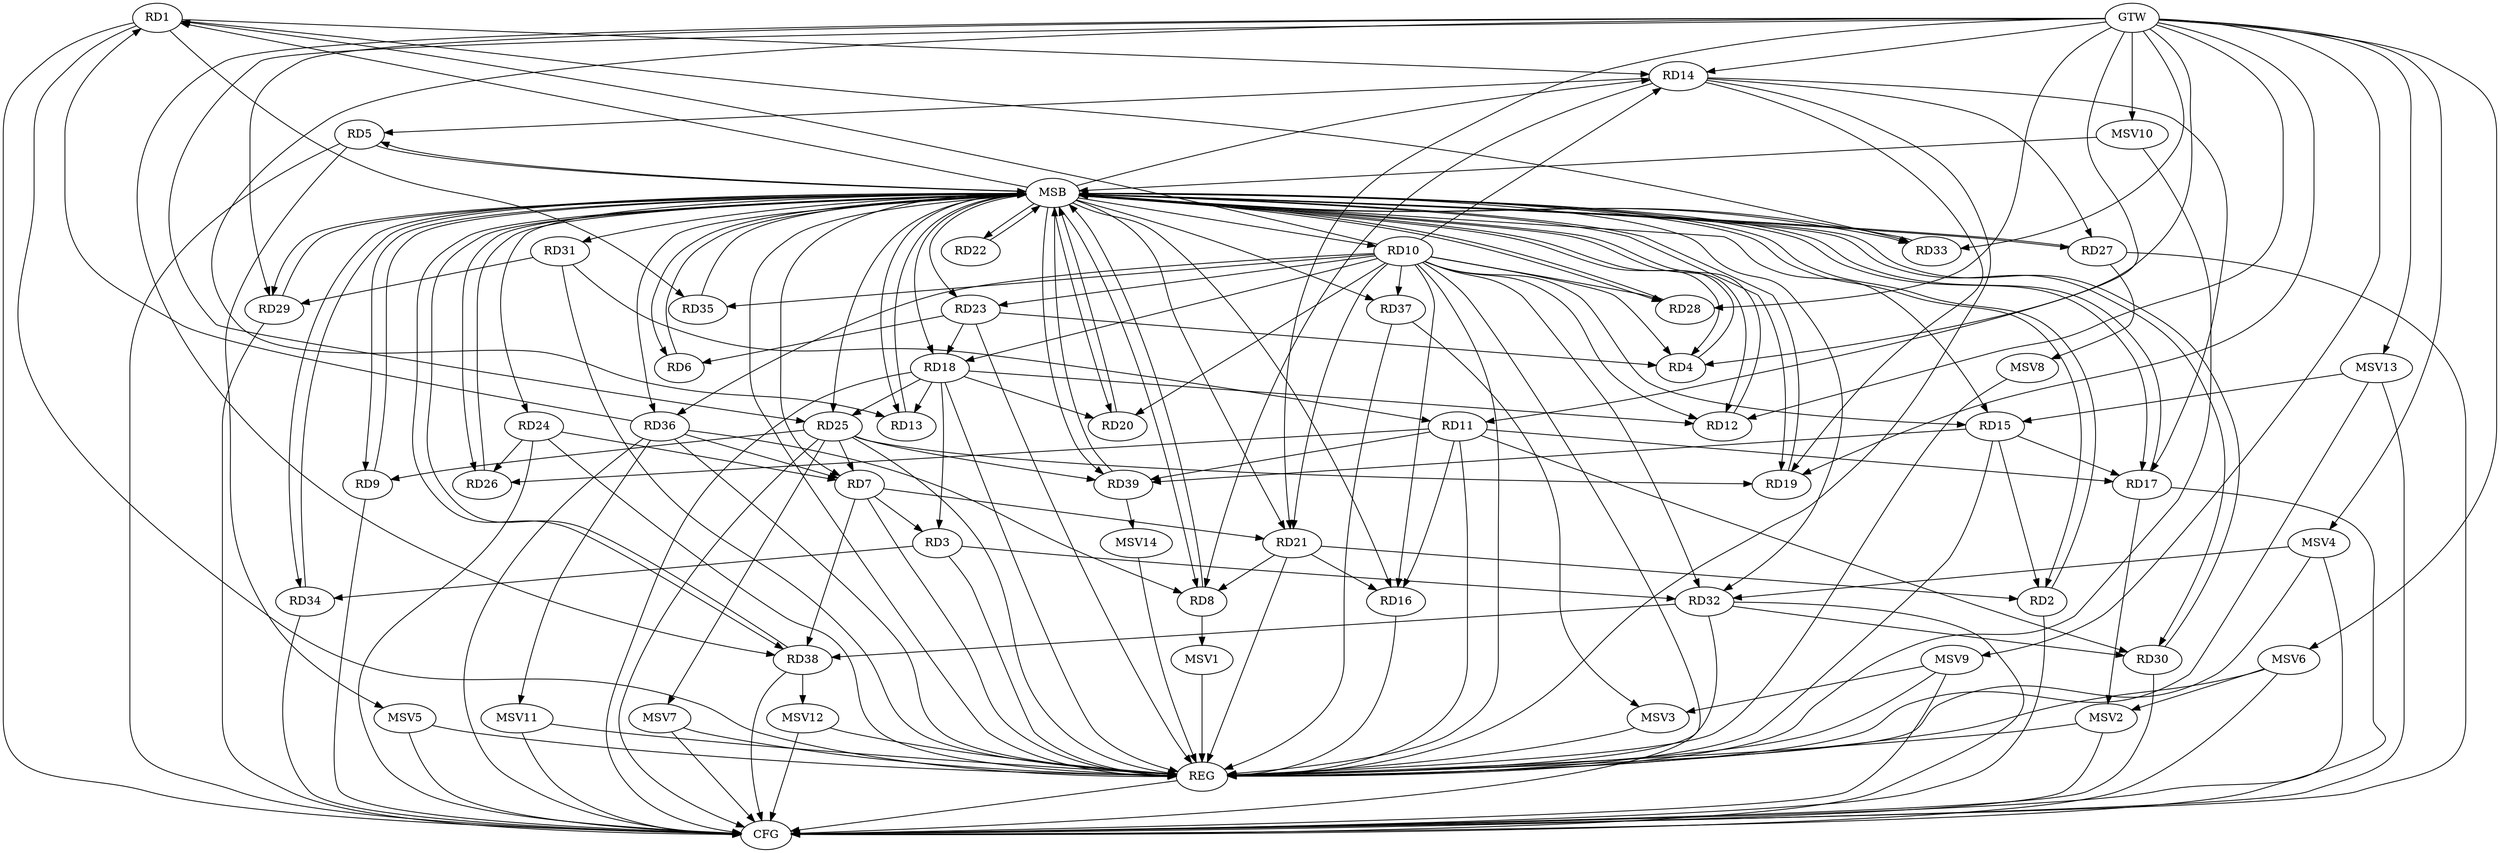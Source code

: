 strict digraph G {
  RD1 [ label="RD1" ];
  RD2 [ label="RD2" ];
  RD3 [ label="RD3" ];
  RD4 [ label="RD4" ];
  RD5 [ label="RD5" ];
  RD6 [ label="RD6" ];
  RD7 [ label="RD7" ];
  RD8 [ label="RD8" ];
  RD9 [ label="RD9" ];
  RD10 [ label="RD10" ];
  RD11 [ label="RD11" ];
  RD12 [ label="RD12" ];
  RD13 [ label="RD13" ];
  RD14 [ label="RD14" ];
  RD15 [ label="RD15" ];
  RD16 [ label="RD16" ];
  RD17 [ label="RD17" ];
  RD18 [ label="RD18" ];
  RD19 [ label="RD19" ];
  RD20 [ label="RD20" ];
  RD21 [ label="RD21" ];
  RD22 [ label="RD22" ];
  RD23 [ label="RD23" ];
  RD24 [ label="RD24" ];
  RD25 [ label="RD25" ];
  RD26 [ label="RD26" ];
  RD27 [ label="RD27" ];
  RD28 [ label="RD28" ];
  RD29 [ label="RD29" ];
  RD30 [ label="RD30" ];
  RD31 [ label="RD31" ];
  RD32 [ label="RD32" ];
  RD33 [ label="RD33" ];
  RD34 [ label="RD34" ];
  RD35 [ label="RD35" ];
  RD36 [ label="RD36" ];
  RD37 [ label="RD37" ];
  RD38 [ label="RD38" ];
  RD39 [ label="RD39" ];
  GTW [ label="GTW" ];
  REG [ label="REG" ];
  MSB [ label="MSB" ];
  CFG [ label="CFG" ];
  MSV1 [ label="MSV1" ];
  MSV2 [ label="MSV2" ];
  MSV3 [ label="MSV3" ];
  MSV4 [ label="MSV4" ];
  MSV5 [ label="MSV5" ];
  MSV6 [ label="MSV6" ];
  MSV7 [ label="MSV7" ];
  MSV8 [ label="MSV8" ];
  MSV9 [ label="MSV9" ];
  MSV10 [ label="MSV10" ];
  MSV11 [ label="MSV11" ];
  MSV12 [ label="MSV12" ];
  MSV13 [ label="MSV13" ];
  MSV14 [ label="MSV14" ];
  RD1 -> RD14;
  RD1 -> RD33;
  RD1 -> RD35;
  RD36 -> RD1;
  RD15 -> RD2;
  RD21 -> RD2;
  RD7 -> RD3;
  RD18 -> RD3;
  RD3 -> RD32;
  RD3 -> RD34;
  RD23 -> RD4;
  RD14 -> RD5;
  RD23 -> RD6;
  RD7 -> RD21;
  RD24 -> RD7;
  RD25 -> RD7;
  RD36 -> RD7;
  RD7 -> RD38;
  RD14 -> RD8;
  RD21 -> RD8;
  RD36 -> RD8;
  RD25 -> RD9;
  RD10 -> RD14;
  RD10 -> RD15;
  RD10 -> RD16;
  RD10 -> RD18;
  RD10 -> RD20;
  RD10 -> RD23;
  RD10 -> RD28;
  RD10 -> RD35;
  RD11 -> RD16;
  RD11 -> RD17;
  RD11 -> RD26;
  RD11 -> RD30;
  RD31 -> RD11;
  RD11 -> RD39;
  RD18 -> RD12;
  RD18 -> RD13;
  RD14 -> RD17;
  RD14 -> RD19;
  RD14 -> RD27;
  RD15 -> RD17;
  RD15 -> RD39;
  RD21 -> RD16;
  RD18 -> RD20;
  RD23 -> RD18;
  RD18 -> RD25;
  RD25 -> RD19;
  RD24 -> RD26;
  RD25 -> RD39;
  RD31 -> RD29;
  RD32 -> RD30;
  RD32 -> RD38;
  GTW -> RD38;
  GTW -> RD13;
  GTW -> RD4;
  GTW -> RD14;
  GTW -> RD12;
  GTW -> RD25;
  GTW -> RD28;
  GTW -> RD29;
  GTW -> RD19;
  GTW -> RD21;
  GTW -> RD33;
  GTW -> RD11;
  RD1 -> REG;
  RD3 -> REG;
  RD7 -> REG;
  RD10 -> REG;
  RD11 -> REG;
  RD14 -> REG;
  RD15 -> REG;
  RD16 -> REG;
  RD18 -> REG;
  RD21 -> REG;
  RD23 -> REG;
  RD24 -> REG;
  RD25 -> REG;
  RD31 -> REG;
  RD32 -> REG;
  RD36 -> REG;
  RD37 -> REG;
  RD2 -> MSB;
  MSB -> RD10;
  MSB -> RD28;
  MSB -> RD33;
  MSB -> REG;
  RD4 -> MSB;
  MSB -> RD6;
  MSB -> RD22;
  MSB -> RD26;
  RD5 -> MSB;
  MSB -> RD9;
  MSB -> RD29;
  RD6 -> MSB;
  MSB -> RD5;
  MSB -> RD14;
  MSB -> RD21;
  MSB -> RD27;
  MSB -> RD31;
  RD8 -> MSB;
  MSB -> RD17;
  RD9 -> MSB;
  MSB -> RD7;
  RD12 -> MSB;
  MSB -> RD34;
  MSB -> RD36;
  RD13 -> MSB;
  MSB -> RD24;
  RD17 -> MSB;
  MSB -> RD16;
  MSB -> RD19;
  MSB -> RD25;
  MSB -> RD38;
  RD19 -> MSB;
  RD20 -> MSB;
  RD22 -> MSB;
  MSB -> RD37;
  RD26 -> MSB;
  MSB -> RD1;
  RD27 -> MSB;
  MSB -> RD23;
  RD28 -> MSB;
  MSB -> RD4;
  RD29 -> MSB;
  MSB -> RD2;
  MSB -> RD39;
  RD30 -> MSB;
  RD33 -> MSB;
  MSB -> RD13;
  MSB -> RD15;
  RD34 -> MSB;
  MSB -> RD8;
  MSB -> RD20;
  MSB -> RD30;
  RD35 -> MSB;
  MSB -> RD12;
  RD38 -> MSB;
  RD39 -> MSB;
  MSB -> RD18;
  MSB -> RD32;
  RD2 -> CFG;
  RD34 -> CFG;
  RD24 -> CFG;
  RD29 -> CFG;
  RD36 -> CFG;
  RD27 -> CFG;
  RD9 -> CFG;
  RD17 -> CFG;
  RD30 -> CFG;
  RD18 -> CFG;
  RD38 -> CFG;
  RD25 -> CFG;
  RD5 -> CFG;
  RD1 -> CFG;
  RD32 -> CFG;
  REG -> CFG;
  RD10 -> CFG;
  RD10 -> RD37;
  RD10 -> RD36;
  RD10 -> RD4;
  RD10 -> RD21;
  RD10 -> RD1;
  RD10 -> RD32;
  RD10 -> RD12;
  RD8 -> MSV1;
  MSV1 -> REG;
  RD17 -> MSV2;
  MSV2 -> REG;
  MSV2 -> CFG;
  RD37 -> MSV3;
  MSV3 -> REG;
  MSV4 -> RD32;
  GTW -> MSV4;
  MSV4 -> REG;
  MSV4 -> CFG;
  RD5 -> MSV5;
  MSV5 -> REG;
  MSV5 -> CFG;
  MSV6 -> MSV2;
  GTW -> MSV6;
  MSV6 -> REG;
  MSV6 -> CFG;
  RD25 -> MSV7;
  MSV7 -> REG;
  MSV7 -> CFG;
  RD27 -> MSV8;
  MSV8 -> REG;
  MSV9 -> MSV3;
  GTW -> MSV9;
  MSV9 -> REG;
  MSV9 -> CFG;
  MSV10 -> MSB;
  GTW -> MSV10;
  MSV10 -> REG;
  RD36 -> MSV11;
  MSV11 -> REG;
  MSV11 -> CFG;
  RD38 -> MSV12;
  MSV12 -> REG;
  MSV12 -> CFG;
  MSV13 -> RD15;
  GTW -> MSV13;
  MSV13 -> REG;
  MSV13 -> CFG;
  RD39 -> MSV14;
  MSV14 -> REG;
}
